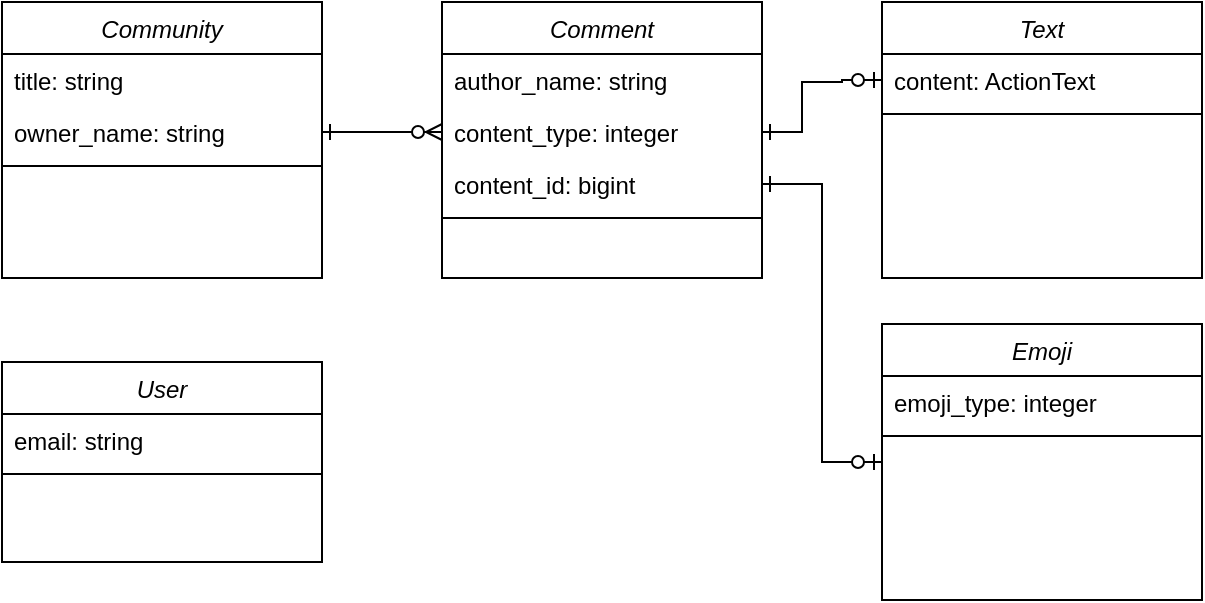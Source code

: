 <mxfile>
    <diagram id="KBLCb1U39B-lAPfDLQXG" name="モデル図">
        <mxGraphModel dx="730" dy="455" grid="1" gridSize="10" guides="1" tooltips="1" connect="1" arrows="1" fold="1" page="1" pageScale="1" pageWidth="827" pageHeight="1169" math="0" shadow="0">
            <root>
                <mxCell id="0"/>
                <mxCell id="1" parent="0"/>
                <mxCell id="62" value="Community" style="swimlane;fontStyle=2;align=center;verticalAlign=top;childLayout=stackLayout;horizontal=1;startSize=26;horizontalStack=0;resizeParent=1;resizeLast=0;collapsible=1;marginBottom=0;rounded=0;shadow=0;strokeWidth=1;" parent="1" vertex="1">
                    <mxGeometry x="60" y="50" width="160" height="138" as="geometry">
                        <mxRectangle x="230" y="140" width="160" height="26" as="alternateBounds"/>
                    </mxGeometry>
                </mxCell>
                <mxCell id="63" value="title: string" style="text;align=left;verticalAlign=top;spacingLeft=4;spacingRight=4;overflow=hidden;rotatable=0;points=[[0,0.5],[1,0.5]];portConstraint=eastwest;" parent="62" vertex="1">
                    <mxGeometry y="26" width="160" height="26" as="geometry"/>
                </mxCell>
                <mxCell id="64" value="owner_name: string" style="text;align=left;verticalAlign=top;spacingLeft=4;spacingRight=4;overflow=hidden;rotatable=0;points=[[0,0.5],[1,0.5]];portConstraint=eastwest;rounded=0;shadow=0;html=0;" parent="62" vertex="1">
                    <mxGeometry y="52" width="160" height="26" as="geometry"/>
                </mxCell>
                <mxCell id="66" value="" style="line;html=1;strokeWidth=1;align=left;verticalAlign=middle;spacingTop=-1;spacingLeft=3;spacingRight=3;rotatable=0;labelPosition=right;points=[];portConstraint=eastwest;" parent="62" vertex="1">
                    <mxGeometry y="78" width="160" height="8" as="geometry"/>
                </mxCell>
                <mxCell id="92" value="Comment" style="swimlane;fontStyle=2;align=center;verticalAlign=top;childLayout=stackLayout;horizontal=1;startSize=26;horizontalStack=0;resizeParent=1;resizeLast=0;collapsible=1;marginBottom=0;rounded=0;shadow=0;strokeWidth=1;" parent="1" vertex="1">
                    <mxGeometry x="280" y="50" width="160" height="138" as="geometry">
                        <mxRectangle x="230" y="140" width="160" height="26" as="alternateBounds"/>
                    </mxGeometry>
                </mxCell>
                <mxCell id="93" value="author_name: string" style="text;align=left;verticalAlign=top;spacingLeft=4;spacingRight=4;overflow=hidden;rotatable=0;points=[[0,0.5],[1,0.5]];portConstraint=eastwest;" parent="92" vertex="1">
                    <mxGeometry y="26" width="160" height="26" as="geometry"/>
                </mxCell>
                <mxCell id="94" value="content_type: integer" style="text;align=left;verticalAlign=top;spacingLeft=4;spacingRight=4;overflow=hidden;rotatable=0;points=[[0,0.5],[1,0.5]];portConstraint=eastwest;rounded=0;shadow=0;html=0;" parent="92" vertex="1">
                    <mxGeometry y="52" width="160" height="26" as="geometry"/>
                </mxCell>
                <mxCell id="109" value="content_id: bigint" style="text;align=left;verticalAlign=top;spacingLeft=4;spacingRight=4;overflow=hidden;rotatable=0;points=[[0,0.5],[1,0.5]];portConstraint=eastwest;rounded=0;shadow=0;html=0;" parent="92" vertex="1">
                    <mxGeometry y="78" width="160" height="26" as="geometry"/>
                </mxCell>
                <mxCell id="95" value="" style="line;html=1;strokeWidth=1;align=left;verticalAlign=middle;spacingTop=-1;spacingLeft=3;spacingRight=3;rotatable=0;labelPosition=right;points=[];portConstraint=eastwest;" parent="92" vertex="1">
                    <mxGeometry y="104" width="160" height="8" as="geometry"/>
                </mxCell>
                <mxCell id="96" value="User" style="swimlane;fontStyle=2;align=center;verticalAlign=top;childLayout=stackLayout;horizontal=1;startSize=26;horizontalStack=0;resizeParent=1;resizeLast=0;collapsible=1;marginBottom=0;rounded=0;shadow=0;strokeWidth=1;" parent="1" vertex="1">
                    <mxGeometry x="60" y="230" width="160" height="100" as="geometry">
                        <mxRectangle x="230" y="140" width="160" height="26" as="alternateBounds"/>
                    </mxGeometry>
                </mxCell>
                <mxCell id="97" value="email: string" style="text;align=left;verticalAlign=top;spacingLeft=4;spacingRight=4;overflow=hidden;rotatable=0;points=[[0,0.5],[1,0.5]];portConstraint=eastwest;" parent="96" vertex="1">
                    <mxGeometry y="26" width="160" height="26" as="geometry"/>
                </mxCell>
                <mxCell id="99" value="" style="line;html=1;strokeWidth=1;align=left;verticalAlign=middle;spacingTop=-1;spacingLeft=3;spacingRight=3;rotatable=0;labelPosition=right;points=[];portConstraint=eastwest;" parent="96" vertex="1">
                    <mxGeometry y="52" width="160" height="8" as="geometry"/>
                </mxCell>
                <mxCell id="100" style="edgeStyle=orthogonalEdgeStyle;rounded=0;orthogonalLoop=1;jettySize=auto;html=1;exitX=1;exitY=0.5;exitDx=0;exitDy=0;entryX=0;entryY=0.5;entryDx=0;entryDy=0;startArrow=ERone;startFill=0;endArrow=ERzeroToMany;endFill=1;" parent="1" source="64" target="94" edge="1">
                    <mxGeometry relative="1" as="geometry"/>
                </mxCell>
                <mxCell id="101" value="Text" style="swimlane;fontStyle=2;align=center;verticalAlign=top;childLayout=stackLayout;horizontal=1;startSize=26;horizontalStack=0;resizeParent=1;resizeLast=0;collapsible=1;marginBottom=0;rounded=0;shadow=0;strokeWidth=1;" parent="1" vertex="1">
                    <mxGeometry x="500" y="50" width="160" height="138" as="geometry">
                        <mxRectangle x="230" y="140" width="160" height="26" as="alternateBounds"/>
                    </mxGeometry>
                </mxCell>
                <mxCell id="103" value="content: ActionText" style="text;align=left;verticalAlign=top;spacingLeft=4;spacingRight=4;overflow=hidden;rotatable=0;points=[[0,0.5],[1,0.5]];portConstraint=eastwest;rounded=0;shadow=0;html=0;" parent="101" vertex="1">
                    <mxGeometry y="26" width="160" height="26" as="geometry"/>
                </mxCell>
                <mxCell id="104" value="" style="line;html=1;strokeWidth=1;align=left;verticalAlign=middle;spacingTop=-1;spacingLeft=3;spacingRight=3;rotatable=0;labelPosition=right;points=[];portConstraint=eastwest;" parent="101" vertex="1">
                    <mxGeometry y="52" width="160" height="8" as="geometry"/>
                </mxCell>
                <mxCell id="105" value="Emoji" style="swimlane;fontStyle=2;align=center;verticalAlign=top;childLayout=stackLayout;horizontal=1;startSize=26;horizontalStack=0;resizeParent=1;resizeLast=0;collapsible=1;marginBottom=0;rounded=0;shadow=0;strokeWidth=1;" parent="1" vertex="1">
                    <mxGeometry x="500" y="211" width="160" height="138" as="geometry">
                        <mxRectangle x="230" y="140" width="160" height="26" as="alternateBounds"/>
                    </mxGeometry>
                </mxCell>
                <mxCell id="106" value="emoji_type: integer" style="text;align=left;verticalAlign=top;spacingLeft=4;spacingRight=4;overflow=hidden;rotatable=0;points=[[0,0.5],[1,0.5]];portConstraint=eastwest;rounded=0;shadow=0;html=0;" parent="105" vertex="1">
                    <mxGeometry y="26" width="160" height="26" as="geometry"/>
                </mxCell>
                <mxCell id="107" value="" style="line;html=1;strokeWidth=1;align=left;verticalAlign=middle;spacingTop=-1;spacingLeft=3;spacingRight=3;rotatable=0;labelPosition=right;points=[];portConstraint=eastwest;" parent="105" vertex="1">
                    <mxGeometry y="52" width="160" height="8" as="geometry"/>
                </mxCell>
                <mxCell id="111" style="edgeStyle=orthogonalEdgeStyle;rounded=0;orthogonalLoop=1;jettySize=auto;html=1;exitX=1;exitY=0.5;exitDx=0;exitDy=0;startArrow=ERone;startFill=0;endArrow=ERzeroToOne;endFill=1;entryX=0;entryY=0.5;entryDx=0;entryDy=0;" parent="1" source="94" target="103" edge="1">
                    <mxGeometry relative="1" as="geometry">
                        <mxPoint x="230" y="125" as="sourcePoint"/>
                        <mxPoint x="480" y="115" as="targetPoint"/>
                        <Array as="points">
                            <mxPoint x="460" y="115"/>
                            <mxPoint x="460" y="90"/>
                            <mxPoint x="480" y="90"/>
                            <mxPoint x="480" y="89"/>
                        </Array>
                    </mxGeometry>
                </mxCell>
                <mxCell id="112" style="edgeStyle=orthogonalEdgeStyle;rounded=0;orthogonalLoop=1;jettySize=auto;html=1;exitX=1;exitY=0.5;exitDx=0;exitDy=0;startArrow=ERone;startFill=0;endArrow=ERzeroToOne;endFill=1;entryX=0;entryY=0.5;entryDx=0;entryDy=0;" parent="1" source="109" target="105" edge="1">
                    <mxGeometry relative="1" as="geometry">
                        <mxPoint x="450" y="125" as="sourcePoint"/>
                        <mxPoint x="510" y="130" as="targetPoint"/>
                        <Array as="points">
                            <mxPoint x="470" y="141"/>
                            <mxPoint x="470" y="280"/>
                        </Array>
                    </mxGeometry>
                </mxCell>
            </root>
        </mxGraphModel>
    </diagram>
</mxfile>